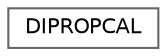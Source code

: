 digraph "类继承关系图"
{
 // LATEX_PDF_SIZE
  bgcolor="transparent";
  edge [fontname=Helvetica,fontsize=10,labelfontname=Helvetica,labelfontsize=10];
  node [fontname=Helvetica,fontsize=10,shape=box,height=0.2,width=0.4];
  rankdir="LR";
  Node0 [id="Node000000",label="DIPROPCAL",height=0.2,width=0.4,color="grey40", fillcolor="white", style="filled",URL="$struct_d_i_p_r_o_p_c_a_l.html",tooltip=" "];
}
